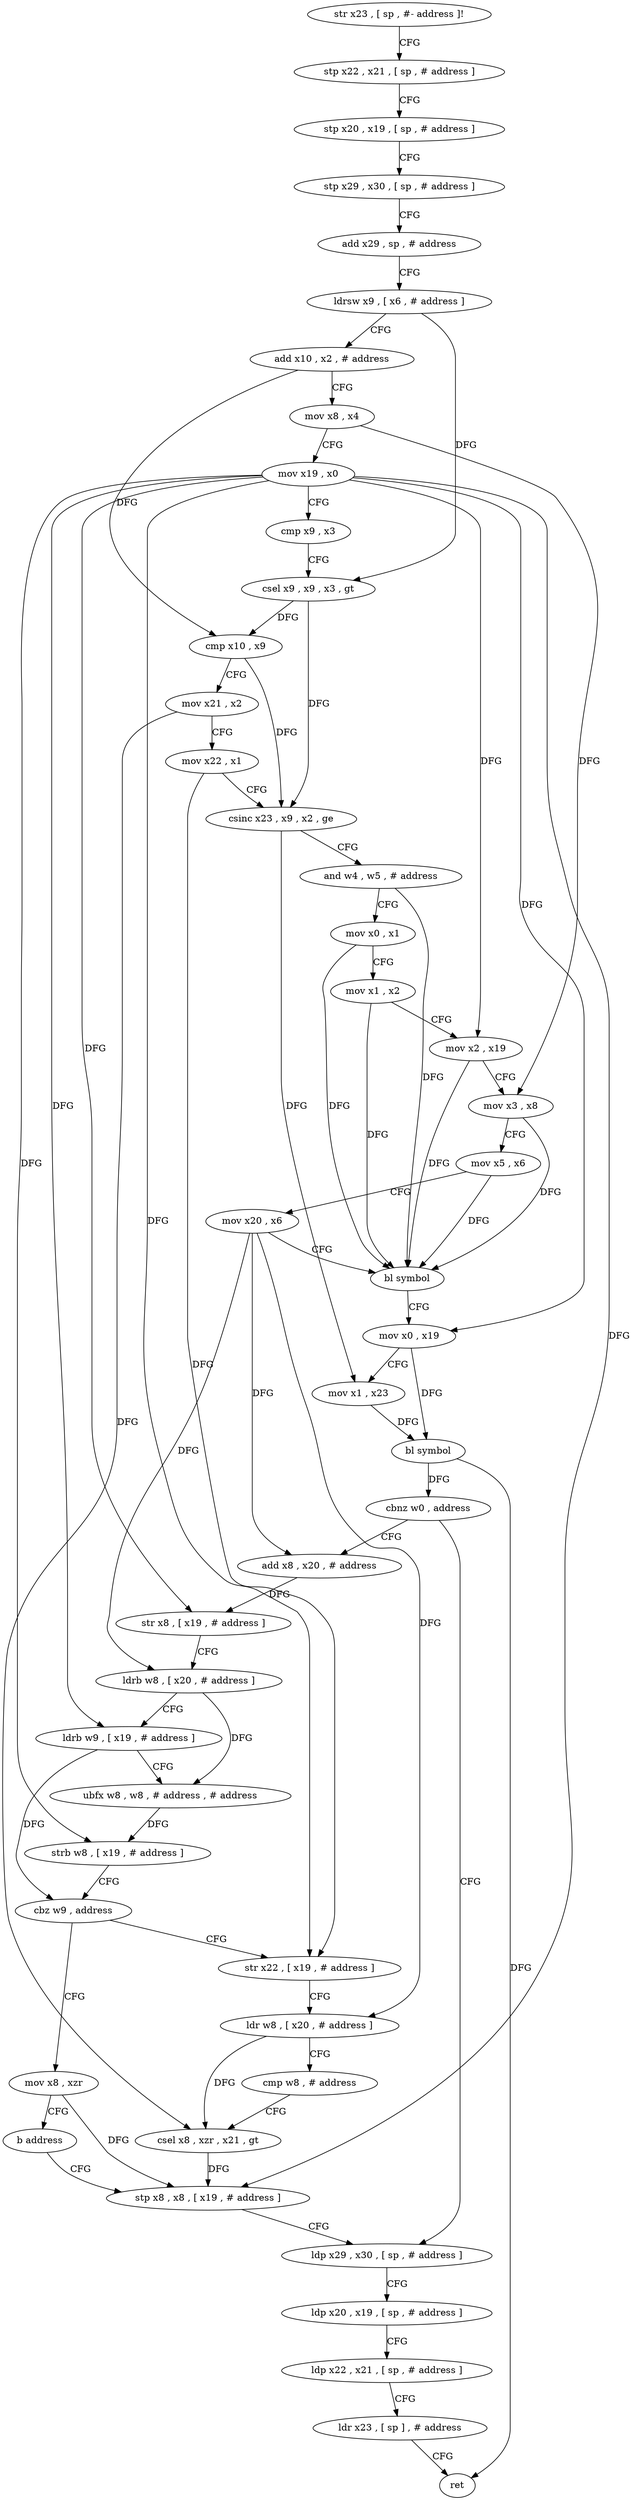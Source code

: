 digraph "func" {
"4243380" [label = "str x23 , [ sp , #- address ]!" ]
"4243384" [label = "stp x22 , x21 , [ sp , # address ]" ]
"4243388" [label = "stp x20 , x19 , [ sp , # address ]" ]
"4243392" [label = "stp x29 , x30 , [ sp , # address ]" ]
"4243396" [label = "add x29 , sp , # address" ]
"4243400" [label = "ldrsw x9 , [ x6 , # address ]" ]
"4243404" [label = "add x10 , x2 , # address" ]
"4243408" [label = "mov x8 , x4" ]
"4243412" [label = "mov x19 , x0" ]
"4243416" [label = "cmp x9 , x3" ]
"4243420" [label = "csel x9 , x9 , x3 , gt" ]
"4243424" [label = "cmp x10 , x9" ]
"4243428" [label = "mov x21 , x2" ]
"4243432" [label = "mov x22 , x1" ]
"4243436" [label = "csinc x23 , x9 , x2 , ge" ]
"4243440" [label = "and w4 , w5 , # address" ]
"4243444" [label = "mov x0 , x1" ]
"4243448" [label = "mov x1 , x2" ]
"4243452" [label = "mov x2 , x19" ]
"4243456" [label = "mov x3 , x8" ]
"4243460" [label = "mov x5 , x6" ]
"4243464" [label = "mov x20 , x6" ]
"4243468" [label = "bl symbol" ]
"4243472" [label = "mov x0 , x19" ]
"4243476" [label = "mov x1 , x23" ]
"4243480" [label = "bl symbol" ]
"4243484" [label = "cbnz w0 , address" ]
"4243544" [label = "ldp x29 , x30 , [ sp , # address ]" ]
"4243488" [label = "add x8 , x20 , # address" ]
"4243548" [label = "ldp x20 , x19 , [ sp , # address ]" ]
"4243552" [label = "ldp x22 , x21 , [ sp , # address ]" ]
"4243556" [label = "ldr x23 , [ sp ] , # address" ]
"4243560" [label = "ret" ]
"4243492" [label = "str x8 , [ x19 , # address ]" ]
"4243496" [label = "ldrb w8 , [ x20 , # address ]" ]
"4243500" [label = "ldrb w9 , [ x19 , # address ]" ]
"4243504" [label = "ubfx w8 , w8 , # address , # address" ]
"4243508" [label = "strb w8 , [ x19 , # address ]" ]
"4243512" [label = "cbz w9 , address" ]
"4243524" [label = "str x22 , [ x19 , # address ]" ]
"4243516" [label = "mov x8 , xzr" ]
"4243528" [label = "ldr w8 , [ x20 , # address ]" ]
"4243532" [label = "cmp w8 , # address" ]
"4243536" [label = "csel x8 , xzr , x21 , gt" ]
"4243540" [label = "stp x8 , x8 , [ x19 , # address ]" ]
"4243520" [label = "b address" ]
"4243380" -> "4243384" [ label = "CFG" ]
"4243384" -> "4243388" [ label = "CFG" ]
"4243388" -> "4243392" [ label = "CFG" ]
"4243392" -> "4243396" [ label = "CFG" ]
"4243396" -> "4243400" [ label = "CFG" ]
"4243400" -> "4243404" [ label = "CFG" ]
"4243400" -> "4243420" [ label = "DFG" ]
"4243404" -> "4243408" [ label = "CFG" ]
"4243404" -> "4243424" [ label = "DFG" ]
"4243408" -> "4243412" [ label = "CFG" ]
"4243408" -> "4243456" [ label = "DFG" ]
"4243412" -> "4243416" [ label = "CFG" ]
"4243412" -> "4243452" [ label = "DFG" ]
"4243412" -> "4243472" [ label = "DFG" ]
"4243412" -> "4243492" [ label = "DFG" ]
"4243412" -> "4243500" [ label = "DFG" ]
"4243412" -> "4243508" [ label = "DFG" ]
"4243412" -> "4243524" [ label = "DFG" ]
"4243412" -> "4243540" [ label = "DFG" ]
"4243416" -> "4243420" [ label = "CFG" ]
"4243420" -> "4243424" [ label = "DFG" ]
"4243420" -> "4243436" [ label = "DFG" ]
"4243424" -> "4243428" [ label = "CFG" ]
"4243424" -> "4243436" [ label = "DFG" ]
"4243428" -> "4243432" [ label = "CFG" ]
"4243428" -> "4243536" [ label = "DFG" ]
"4243432" -> "4243436" [ label = "CFG" ]
"4243432" -> "4243524" [ label = "DFG" ]
"4243436" -> "4243440" [ label = "CFG" ]
"4243436" -> "4243476" [ label = "DFG" ]
"4243440" -> "4243444" [ label = "CFG" ]
"4243440" -> "4243468" [ label = "DFG" ]
"4243444" -> "4243448" [ label = "CFG" ]
"4243444" -> "4243468" [ label = "DFG" ]
"4243448" -> "4243452" [ label = "CFG" ]
"4243448" -> "4243468" [ label = "DFG" ]
"4243452" -> "4243456" [ label = "CFG" ]
"4243452" -> "4243468" [ label = "DFG" ]
"4243456" -> "4243460" [ label = "CFG" ]
"4243456" -> "4243468" [ label = "DFG" ]
"4243460" -> "4243464" [ label = "CFG" ]
"4243460" -> "4243468" [ label = "DFG" ]
"4243464" -> "4243468" [ label = "CFG" ]
"4243464" -> "4243488" [ label = "DFG" ]
"4243464" -> "4243496" [ label = "DFG" ]
"4243464" -> "4243528" [ label = "DFG" ]
"4243468" -> "4243472" [ label = "CFG" ]
"4243472" -> "4243476" [ label = "CFG" ]
"4243472" -> "4243480" [ label = "DFG" ]
"4243476" -> "4243480" [ label = "DFG" ]
"4243480" -> "4243484" [ label = "DFG" ]
"4243480" -> "4243560" [ label = "DFG" ]
"4243484" -> "4243544" [ label = "CFG" ]
"4243484" -> "4243488" [ label = "CFG" ]
"4243544" -> "4243548" [ label = "CFG" ]
"4243488" -> "4243492" [ label = "DFG" ]
"4243548" -> "4243552" [ label = "CFG" ]
"4243552" -> "4243556" [ label = "CFG" ]
"4243556" -> "4243560" [ label = "CFG" ]
"4243492" -> "4243496" [ label = "CFG" ]
"4243496" -> "4243500" [ label = "CFG" ]
"4243496" -> "4243504" [ label = "DFG" ]
"4243500" -> "4243504" [ label = "CFG" ]
"4243500" -> "4243512" [ label = "DFG" ]
"4243504" -> "4243508" [ label = "DFG" ]
"4243508" -> "4243512" [ label = "CFG" ]
"4243512" -> "4243524" [ label = "CFG" ]
"4243512" -> "4243516" [ label = "CFG" ]
"4243524" -> "4243528" [ label = "CFG" ]
"4243516" -> "4243520" [ label = "CFG" ]
"4243516" -> "4243540" [ label = "DFG" ]
"4243528" -> "4243532" [ label = "CFG" ]
"4243528" -> "4243536" [ label = "DFG" ]
"4243532" -> "4243536" [ label = "CFG" ]
"4243536" -> "4243540" [ label = "DFG" ]
"4243540" -> "4243544" [ label = "CFG" ]
"4243520" -> "4243540" [ label = "CFG" ]
}
